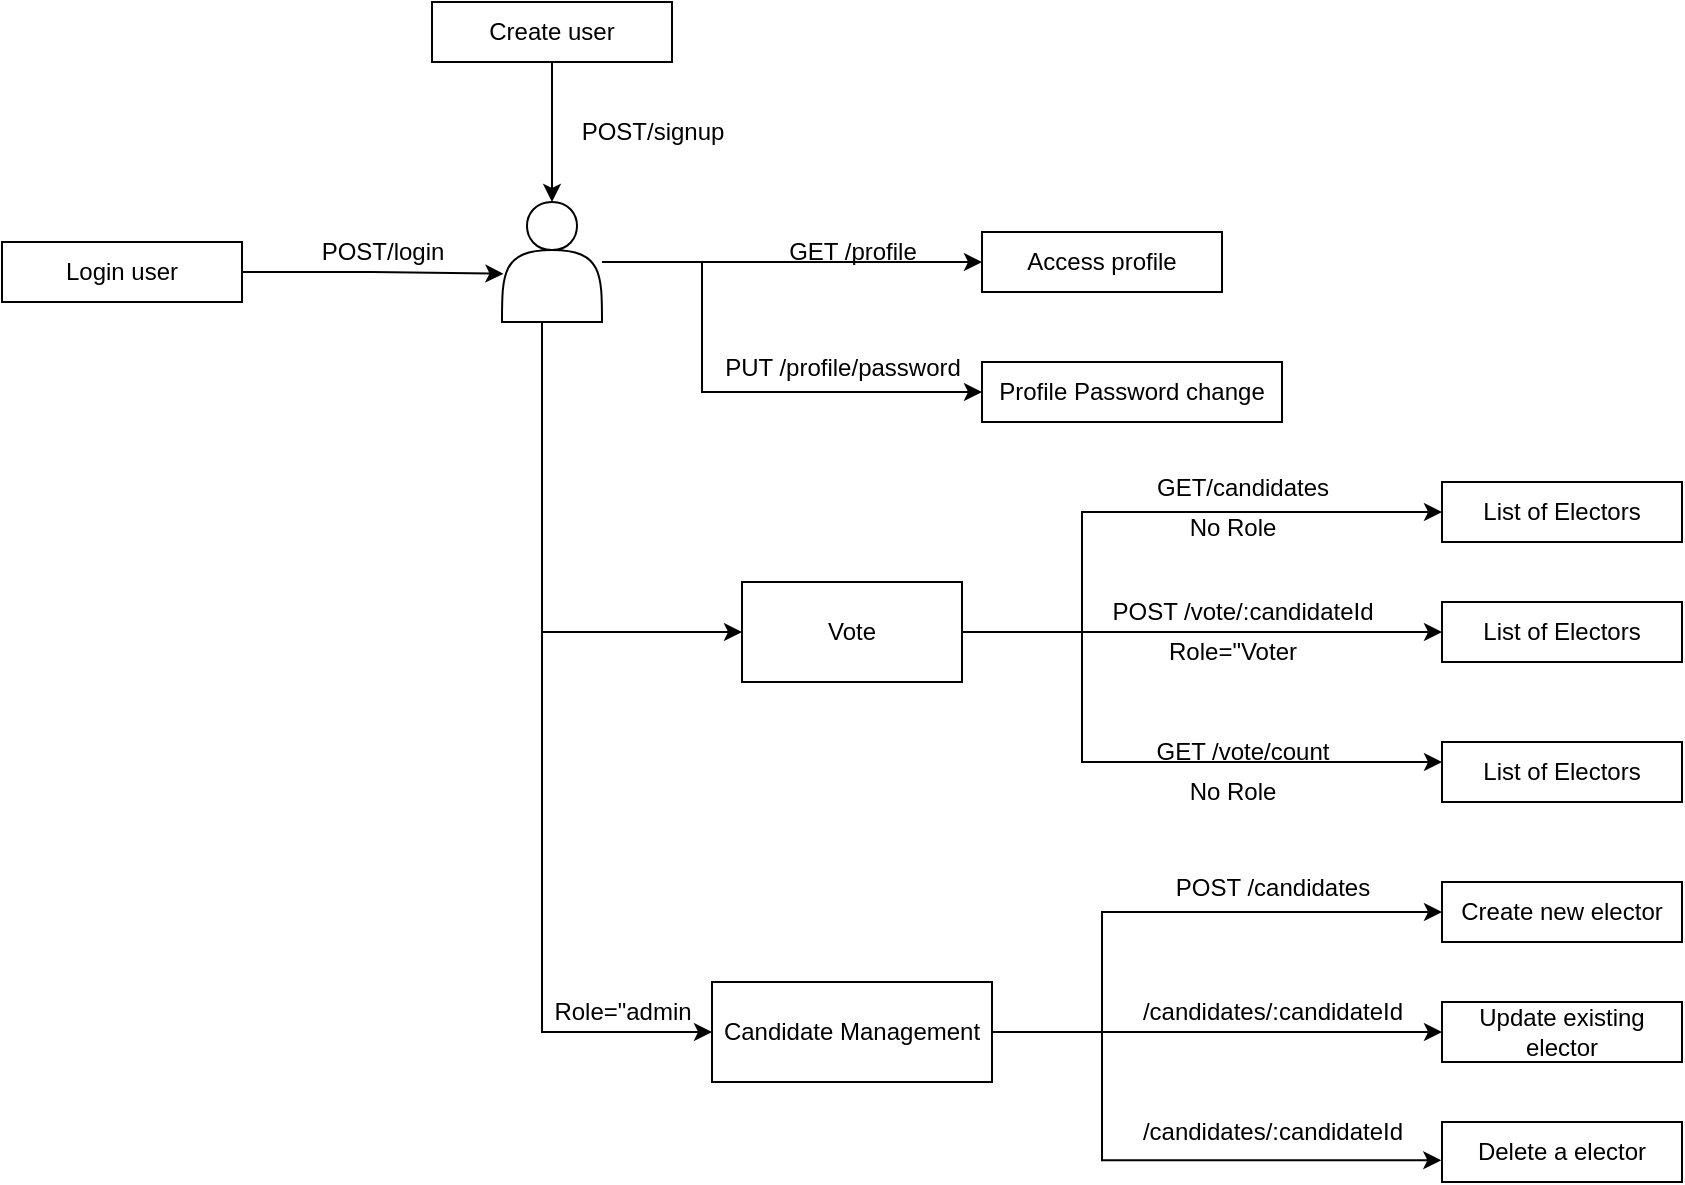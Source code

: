 <mxfile version="24.8.3">
  <diagram name="Page-1" id="KwuxjpmZFLdWZ-KsczHr">
    <mxGraphModel dx="957" dy="441" grid="1" gridSize="10" guides="1" tooltips="1" connect="1" arrows="1" fold="1" page="1" pageScale="1" pageWidth="850" pageHeight="1100" math="0" shadow="0">
      <root>
        <mxCell id="0" />
        <mxCell id="1" parent="0" />
        <mxCell id="q2f96ItqwjUoRckXdhgB-1" value="Login user" style="rounded=0;whiteSpace=wrap;html=1;" vertex="1" parent="1">
          <mxGeometry x="90" y="170" width="120" height="30" as="geometry" />
        </mxCell>
        <mxCell id="q2f96ItqwjUoRckXdhgB-11" style="edgeStyle=orthogonalEdgeStyle;rounded=0;orthogonalLoop=1;jettySize=auto;html=1;entryX=0;entryY=0.5;entryDx=0;entryDy=0;" edge="1" parent="1" source="q2f96ItqwjUoRckXdhgB-2" target="q2f96ItqwjUoRckXdhgB-10">
          <mxGeometry relative="1" as="geometry" />
        </mxCell>
        <mxCell id="q2f96ItqwjUoRckXdhgB-17" style="edgeStyle=orthogonalEdgeStyle;rounded=0;orthogonalLoop=1;jettySize=auto;html=1;entryX=0;entryY=0.5;entryDx=0;entryDy=0;exitX=0.5;exitY=1;exitDx=0;exitDy=0;" edge="1" parent="1" source="q2f96ItqwjUoRckXdhgB-2" target="q2f96ItqwjUoRckXdhgB-15">
          <mxGeometry relative="1" as="geometry">
            <Array as="points">
              <mxPoint x="360" y="210" />
              <mxPoint x="360" y="365" />
            </Array>
          </mxGeometry>
        </mxCell>
        <mxCell id="q2f96ItqwjUoRckXdhgB-20" style="edgeStyle=orthogonalEdgeStyle;rounded=0;orthogonalLoop=1;jettySize=auto;html=1;entryX=0;entryY=0.5;entryDx=0;entryDy=0;exitX=0.5;exitY=1;exitDx=0;exitDy=0;" edge="1" parent="1" source="q2f96ItqwjUoRckXdhgB-2" target="q2f96ItqwjUoRckXdhgB-16">
          <mxGeometry relative="1" as="geometry">
            <Array as="points">
              <mxPoint x="360" y="210" />
              <mxPoint x="360" y="565" />
            </Array>
          </mxGeometry>
        </mxCell>
        <mxCell id="q2f96ItqwjUoRckXdhgB-2" value="" style="shape=actor;whiteSpace=wrap;html=1;" vertex="1" parent="1">
          <mxGeometry x="340" y="150" width="50" height="60" as="geometry" />
        </mxCell>
        <mxCell id="q2f96ItqwjUoRckXdhgB-3" style="edgeStyle=orthogonalEdgeStyle;rounded=0;orthogonalLoop=1;jettySize=auto;html=1;entryX=0.014;entryY=0.598;entryDx=0;entryDy=0;entryPerimeter=0;" edge="1" parent="1" source="q2f96ItqwjUoRckXdhgB-1" target="q2f96ItqwjUoRckXdhgB-2">
          <mxGeometry relative="1" as="geometry" />
        </mxCell>
        <mxCell id="q2f96ItqwjUoRckXdhgB-5" style="edgeStyle=orthogonalEdgeStyle;rounded=0;orthogonalLoop=1;jettySize=auto;html=1;entryX=0.5;entryY=0;entryDx=0;entryDy=0;" edge="1" parent="1" source="q2f96ItqwjUoRckXdhgB-4" target="q2f96ItqwjUoRckXdhgB-2">
          <mxGeometry relative="1" as="geometry" />
        </mxCell>
        <mxCell id="q2f96ItqwjUoRckXdhgB-4" value="Create user" style="rounded=0;whiteSpace=wrap;html=1;" vertex="1" parent="1">
          <mxGeometry x="305" y="50" width="120" height="30" as="geometry" />
        </mxCell>
        <mxCell id="q2f96ItqwjUoRckXdhgB-7" value="POST/login" style="text;html=1;align=center;verticalAlign=middle;resizable=0;points=[];autosize=1;strokeColor=none;fillColor=none;" vertex="1" parent="1">
          <mxGeometry x="240" y="160" width="80" height="30" as="geometry" />
        </mxCell>
        <mxCell id="q2f96ItqwjUoRckXdhgB-8" value="POST/signup" style="text;html=1;align=center;verticalAlign=middle;resizable=0;points=[];autosize=1;strokeColor=none;fillColor=none;" vertex="1" parent="1">
          <mxGeometry x="370" y="100" width="90" height="30" as="geometry" />
        </mxCell>
        <mxCell id="q2f96ItqwjUoRckXdhgB-9" value="Profile Password change" style="rounded=0;whiteSpace=wrap;html=1;" vertex="1" parent="1">
          <mxGeometry x="580" y="230" width="150" height="30" as="geometry" />
        </mxCell>
        <mxCell id="q2f96ItqwjUoRckXdhgB-10" value="Access profile" style="rounded=0;whiteSpace=wrap;html=1;" vertex="1" parent="1">
          <mxGeometry x="580" y="165" width="120" height="30" as="geometry" />
        </mxCell>
        <mxCell id="q2f96ItqwjUoRckXdhgB-14" style="edgeStyle=orthogonalEdgeStyle;rounded=0;orthogonalLoop=1;jettySize=auto;html=1;entryX=0;entryY=0.5;entryDx=0;entryDy=0;" edge="1" parent="1" target="q2f96ItqwjUoRckXdhgB-9">
          <mxGeometry relative="1" as="geometry">
            <mxPoint x="390" y="180" as="sourcePoint" />
            <mxPoint x="590" y="190" as="targetPoint" />
            <Array as="points">
              <mxPoint x="440" y="180" />
              <mxPoint x="440" y="245" />
            </Array>
          </mxGeometry>
        </mxCell>
        <mxCell id="q2f96ItqwjUoRckXdhgB-28" style="edgeStyle=orthogonalEdgeStyle;rounded=0;orthogonalLoop=1;jettySize=auto;html=1;entryX=0;entryY=0.5;entryDx=0;entryDy=0;" edge="1" parent="1" source="q2f96ItqwjUoRckXdhgB-15" target="q2f96ItqwjUoRckXdhgB-27">
          <mxGeometry relative="1" as="geometry">
            <Array as="points">
              <mxPoint x="630" y="365" />
              <mxPoint x="630" y="305" />
            </Array>
          </mxGeometry>
        </mxCell>
        <mxCell id="q2f96ItqwjUoRckXdhgB-29" style="edgeStyle=orthogonalEdgeStyle;rounded=0;orthogonalLoop=1;jettySize=auto;html=1;entryX=0;entryY=0.5;entryDx=0;entryDy=0;" edge="1" parent="1" source="q2f96ItqwjUoRckXdhgB-15" target="q2f96ItqwjUoRckXdhgB-26">
          <mxGeometry relative="1" as="geometry" />
        </mxCell>
        <mxCell id="q2f96ItqwjUoRckXdhgB-30" style="edgeStyle=orthogonalEdgeStyle;rounded=0;orthogonalLoop=1;jettySize=auto;html=1;" edge="1" parent="1" source="q2f96ItqwjUoRckXdhgB-15" target="q2f96ItqwjUoRckXdhgB-25">
          <mxGeometry relative="1" as="geometry">
            <mxPoint x="780" y="430" as="targetPoint" />
            <Array as="points">
              <mxPoint x="630" y="365" />
              <mxPoint x="630" y="430" />
            </Array>
          </mxGeometry>
        </mxCell>
        <mxCell id="q2f96ItqwjUoRckXdhgB-15" value="Vote" style="rounded=0;whiteSpace=wrap;html=1;" vertex="1" parent="1">
          <mxGeometry x="460" y="340" width="110" height="50" as="geometry" />
        </mxCell>
        <mxCell id="q2f96ItqwjUoRckXdhgB-31" style="edgeStyle=orthogonalEdgeStyle;rounded=0;orthogonalLoop=1;jettySize=auto;html=1;entryX=0;entryY=0.5;entryDx=0;entryDy=0;" edge="1" parent="1" source="q2f96ItqwjUoRckXdhgB-16" target="q2f96ItqwjUoRckXdhgB-24">
          <mxGeometry relative="1" as="geometry">
            <Array as="points">
              <mxPoint x="640" y="565" />
              <mxPoint x="640" y="505" />
            </Array>
          </mxGeometry>
        </mxCell>
        <mxCell id="q2f96ItqwjUoRckXdhgB-32" style="edgeStyle=orthogonalEdgeStyle;rounded=0;orthogonalLoop=1;jettySize=auto;html=1;entryX=0;entryY=0.5;entryDx=0;entryDy=0;" edge="1" parent="1" source="q2f96ItqwjUoRckXdhgB-16" target="q2f96ItqwjUoRckXdhgB-23">
          <mxGeometry relative="1" as="geometry" />
        </mxCell>
        <mxCell id="q2f96ItqwjUoRckXdhgB-16" value="Candidate Management" style="rounded=0;whiteSpace=wrap;html=1;" vertex="1" parent="1">
          <mxGeometry x="445" y="540" width="140" height="50" as="geometry" />
        </mxCell>
        <mxCell id="q2f96ItqwjUoRckXdhgB-22" value="Delete a elector" style="rounded=0;whiteSpace=wrap;html=1;" vertex="1" parent="1">
          <mxGeometry x="810" y="610" width="120" height="30" as="geometry" />
        </mxCell>
        <mxCell id="q2f96ItqwjUoRckXdhgB-23" value="Update existing elector" style="rounded=0;whiteSpace=wrap;html=1;" vertex="1" parent="1">
          <mxGeometry x="810" y="550" width="120" height="30" as="geometry" />
        </mxCell>
        <mxCell id="q2f96ItqwjUoRckXdhgB-24" value="Create new elector" style="rounded=0;whiteSpace=wrap;html=1;" vertex="1" parent="1">
          <mxGeometry x="810" y="490" width="120" height="30" as="geometry" />
        </mxCell>
        <mxCell id="q2f96ItqwjUoRckXdhgB-25" value="List of Electors" style="rounded=0;whiteSpace=wrap;html=1;" vertex="1" parent="1">
          <mxGeometry x="810" y="420" width="120" height="30" as="geometry" />
        </mxCell>
        <mxCell id="q2f96ItqwjUoRckXdhgB-26" value="List of Electors" style="rounded=0;whiteSpace=wrap;html=1;" vertex="1" parent="1">
          <mxGeometry x="810" y="350" width="120" height="30" as="geometry" />
        </mxCell>
        <mxCell id="q2f96ItqwjUoRckXdhgB-27" value="List of Electors" style="rounded=0;whiteSpace=wrap;html=1;shadow=0;" vertex="1" parent="1">
          <mxGeometry x="810" y="290" width="120" height="30" as="geometry" />
        </mxCell>
        <mxCell id="q2f96ItqwjUoRckXdhgB-33" style="edgeStyle=orthogonalEdgeStyle;rounded=0;orthogonalLoop=1;jettySize=auto;html=1;entryX=-0.003;entryY=0.638;entryDx=0;entryDy=0;entryPerimeter=0;" edge="1" parent="1" source="q2f96ItqwjUoRckXdhgB-16" target="q2f96ItqwjUoRckXdhgB-22">
          <mxGeometry relative="1" as="geometry">
            <Array as="points">
              <mxPoint x="640" y="565" />
              <mxPoint x="640" y="629" />
            </Array>
          </mxGeometry>
        </mxCell>
        <mxCell id="q2f96ItqwjUoRckXdhgB-34" value="GET/candidates" style="text;html=1;align=center;verticalAlign=middle;resizable=0;points=[];autosize=1;strokeColor=none;fillColor=none;" vertex="1" parent="1">
          <mxGeometry x="655" y="278" width="110" height="30" as="geometry" />
        </mxCell>
        <mxCell id="q2f96ItqwjUoRckXdhgB-35" value="POST /vote/:candidateId" style="text;html=1;align=center;verticalAlign=middle;resizable=0;points=[];autosize=1;strokeColor=none;fillColor=none;" vertex="1" parent="1">
          <mxGeometry x="635" y="340" width="150" height="30" as="geometry" />
        </mxCell>
        <mxCell id="q2f96ItqwjUoRckXdhgB-36" value="GET /vote/count" style="text;html=1;align=center;verticalAlign=middle;resizable=0;points=[];autosize=1;strokeColor=none;fillColor=none;" vertex="1" parent="1">
          <mxGeometry x="655" y="410" width="110" height="30" as="geometry" />
        </mxCell>
        <mxCell id="q2f96ItqwjUoRckXdhgB-37" value="POST /candidates" style="text;html=1;align=center;verticalAlign=middle;resizable=0;points=[];autosize=1;strokeColor=none;fillColor=none;" vertex="1" parent="1">
          <mxGeometry x="665" y="478" width="120" height="30" as="geometry" />
        </mxCell>
        <mxCell id="q2f96ItqwjUoRckXdhgB-38" value="/candidates/:candidateId" style="text;html=1;align=center;verticalAlign=middle;resizable=0;points=[];autosize=1;strokeColor=none;fillColor=none;" vertex="1" parent="1">
          <mxGeometry x="650" y="540" width="150" height="30" as="geometry" />
        </mxCell>
        <mxCell id="q2f96ItqwjUoRckXdhgB-39" value="/candidates/:candidateId" style="text;html=1;align=center;verticalAlign=middle;resizable=0;points=[];autosize=1;strokeColor=none;fillColor=none;" vertex="1" parent="1">
          <mxGeometry x="650" y="600" width="150" height="30" as="geometry" />
        </mxCell>
        <mxCell id="q2f96ItqwjUoRckXdhgB-40" value="No Role" style="text;html=1;align=center;verticalAlign=middle;resizable=0;points=[];autosize=1;strokeColor=none;fillColor=none;shadow=1;" vertex="1" parent="1">
          <mxGeometry x="670" y="298" width="70" height="30" as="geometry" />
        </mxCell>
        <mxCell id="q2f96ItqwjUoRckXdhgB-41" value="Role=&quot;Voter" style="text;html=1;align=center;verticalAlign=middle;resizable=0;points=[];autosize=1;strokeColor=none;fillColor=none;" vertex="1" parent="1">
          <mxGeometry x="660" y="360" width="90" height="30" as="geometry" />
        </mxCell>
        <mxCell id="q2f96ItqwjUoRckXdhgB-42" value="No Role" style="text;html=1;align=center;verticalAlign=middle;resizable=0;points=[];autosize=1;strokeColor=none;fillColor=none;" vertex="1" parent="1">
          <mxGeometry x="670" y="430" width="70" height="30" as="geometry" />
        </mxCell>
        <mxCell id="q2f96ItqwjUoRckXdhgB-44" value="Role=&quot;admin" style="text;html=1;align=center;verticalAlign=middle;resizable=0;points=[];autosize=1;strokeColor=none;fillColor=none;" vertex="1" parent="1">
          <mxGeometry x="355" y="540" width="90" height="30" as="geometry" />
        </mxCell>
        <mxCell id="q2f96ItqwjUoRckXdhgB-45" value="GET /profile" style="text;html=1;align=center;verticalAlign=middle;resizable=0;points=[];autosize=1;strokeColor=none;fillColor=none;" vertex="1" parent="1">
          <mxGeometry x="470" y="160" width="90" height="30" as="geometry" />
        </mxCell>
        <mxCell id="q2f96ItqwjUoRckXdhgB-46" value="PUT /profile/password" style="text;html=1;align=center;verticalAlign=middle;resizable=0;points=[];autosize=1;strokeColor=none;fillColor=none;" vertex="1" parent="1">
          <mxGeometry x="440" y="218" width="140" height="30" as="geometry" />
        </mxCell>
      </root>
    </mxGraphModel>
  </diagram>
</mxfile>

